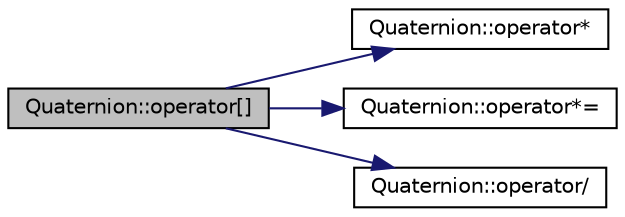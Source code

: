 digraph "Quaternion::operator[]"
{
 // INTERACTIVE_SVG=YES
  edge [fontname="Helvetica",fontsize="10",labelfontname="Helvetica",labelfontsize="10"];
  node [fontname="Helvetica",fontsize="10",shape=record];
  rankdir="LR";
  Node1 [label="Quaternion::operator[]",height=0.2,width=0.4,color="black", fillcolor="grey75", style="filled", fontcolor="black"];
  Node1 -> Node2 [color="midnightblue",fontsize="10",style="solid",fontname="Helvetica"];
  Node2 [label="Quaternion::operator*",height=0.2,width=0.4,color="black", fillcolor="white", style="filled",URL="$classQuaternion.html#a0196a4a7ad101645f7900964e499415a"];
  Node1 -> Node3 [color="midnightblue",fontsize="10",style="solid",fontname="Helvetica"];
  Node3 [label="Quaternion::operator*=",height=0.2,width=0.4,color="black", fillcolor="white", style="filled",URL="$classQuaternion.html#a637171e47a28956036207c09ad24b9e6"];
  Node1 -> Node4 [color="midnightblue",fontsize="10",style="solid",fontname="Helvetica"];
  Node4 [label="Quaternion::operator/",height=0.2,width=0.4,color="black", fillcolor="white", style="filled",URL="$classQuaternion.html#a90b0baf0e8d38f4e6a9177bd4eb308cd"];
}
